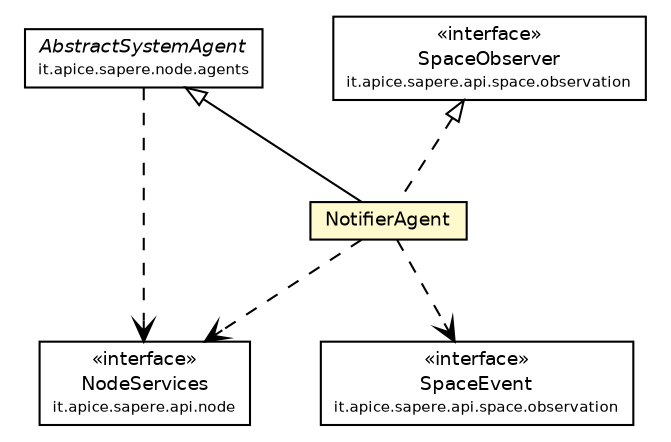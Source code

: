 #!/usr/local/bin/dot
#
# Class diagram 
# Generated by UmlGraph version 4.4 (http://www.spinellis.gr/sw/umlgraph)
#

digraph G {
	edge [fontname="Helvetica",fontsize=10,labelfontname="Helvetica",labelfontsize=10];
	node [fontname="Helvetica",fontsize=10,shape=plaintext];
	// it.apice.sapere.api.node.NodeServices
	c79599 [label=<<table border="0" cellborder="1" cellspacing="0" cellpadding="2" port="p" href="../../../../api/node/NodeServices.html">
		<tr><td><table border="0" cellspacing="0" cellpadding="1">
			<tr><td> &laquo;interface&raquo; </td></tr>
			<tr><td> NodeServices </td></tr>
			<tr><td><font point-size="7.0"> it.apice.sapere.api.node </font></td></tr>
		</table></td></tr>
		</table>>, fontname="Helvetica", fontcolor="black", fontsize=9.0];
	// it.apice.sapere.api.space.observation.SpaceObserver
	c79616 [label=<<table border="0" cellborder="1" cellspacing="0" cellpadding="2" port="p" href="../../../../api/space/observation/SpaceObserver.html">
		<tr><td><table border="0" cellspacing="0" cellpadding="1">
			<tr><td> &laquo;interface&raquo; </td></tr>
			<tr><td> SpaceObserver </td></tr>
			<tr><td><font point-size="7.0"> it.apice.sapere.api.space.observation </font></td></tr>
		</table></td></tr>
		</table>>, fontname="Helvetica", fontcolor="black", fontsize=9.0];
	// it.apice.sapere.api.space.observation.SpaceEvent
	c79617 [label=<<table border="0" cellborder="1" cellspacing="0" cellpadding="2" port="p" href="../../../../api/space/observation/SpaceEvent.html">
		<tr><td><table border="0" cellspacing="0" cellpadding="1">
			<tr><td> &laquo;interface&raquo; </td></tr>
			<tr><td> SpaceEvent </td></tr>
			<tr><td><font point-size="7.0"> it.apice.sapere.api.space.observation </font></td></tr>
		</table></td></tr>
		</table>>, fontname="Helvetica", fontcolor="black", fontsize=9.0];
	// it.apice.sapere.node.agents.AbstractSystemAgent
	c79708 [label=<<table border="0" cellborder="1" cellspacing="0" cellpadding="2" port="p" href="../../../agents/AbstractSystemAgent.html">
		<tr><td><table border="0" cellspacing="0" cellpadding="1">
			<tr><td><font face="Helvetica-Oblique"> AbstractSystemAgent </font></td></tr>
			<tr><td><font point-size="7.0"> it.apice.sapere.node.agents </font></td></tr>
		</table></td></tr>
		</table>>, fontname="Helvetica", fontcolor="black", fontsize=9.0];
	// it.apice.sapere.node.networking.obsnotif.impl.NotifierAgent
	c79733 [label=<<table border="0" cellborder="1" cellspacing="0" cellpadding="2" port="p" bgcolor="lemonChiffon" href="./NotifierAgent.html">
		<tr><td><table border="0" cellspacing="0" cellpadding="1">
			<tr><td> NotifierAgent </td></tr>
		</table></td></tr>
		</table>>, fontname="Helvetica", fontcolor="black", fontsize=9.0];
	//it.apice.sapere.node.networking.obsnotif.impl.NotifierAgent extends it.apice.sapere.node.agents.AbstractSystemAgent
	c79708:p -> c79733:p [dir=back,arrowtail=empty];
	//it.apice.sapere.node.networking.obsnotif.impl.NotifierAgent implements it.apice.sapere.api.space.observation.SpaceObserver
	c79616:p -> c79733:p [dir=back,arrowtail=empty,style=dashed];
	// it.apice.sapere.node.agents.AbstractSystemAgent DEPEND it.apice.sapere.api.node.NodeServices
	c79708:p -> c79599:p [taillabel="", label="", headlabel="", fontname="Helvetica", fontcolor="black", fontsize=10.0, color="black", arrowhead=open, style=dashed];
	// it.apice.sapere.node.networking.obsnotif.impl.NotifierAgent DEPEND it.apice.sapere.api.space.observation.SpaceEvent
	c79733:p -> c79617:p [taillabel="", label="", headlabel="", fontname="Helvetica", fontcolor="black", fontsize=10.0, color="black", arrowhead=open, style=dashed];
	// it.apice.sapere.node.networking.obsnotif.impl.NotifierAgent DEPEND it.apice.sapere.api.node.NodeServices
	c79733:p -> c79599:p [taillabel="", label="", headlabel="", fontname="Helvetica", fontcolor="black", fontsize=10.0, color="black", arrowhead=open, style=dashed];
}

